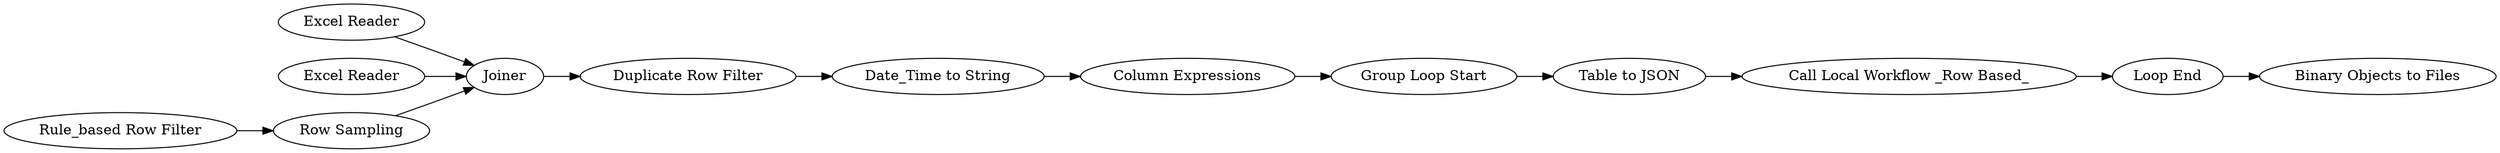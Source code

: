digraph {
	164 [label="Excel Reader"]
	165 [label="Excel Reader"]
	166 [label="Group Loop Start"]
	171 [label="Call Local Workflow _Row Based_"]
	172 [label="Table to JSON"]
	173 [label="Loop End"]
	174 [label="Binary Objects to Files"]
	10 [label="Row Sampling"]
	13 [label="Duplicate Row Filter"]
	14 [label=Joiner]
	17 [label="Date_Time to String"]
	162 [label="Rule_based Row Filter"]
	163 [label="Column Expressions"]
	10 -> 14
	13 -> 17
	14 -> 13
	17 -> 163
	162 -> 10
	164 -> 14
	165 -> 14
	166 -> 172
	171 -> 173
	172 -> 171
	173 -> 174
	163 -> 166
	rankdir=LR
}
